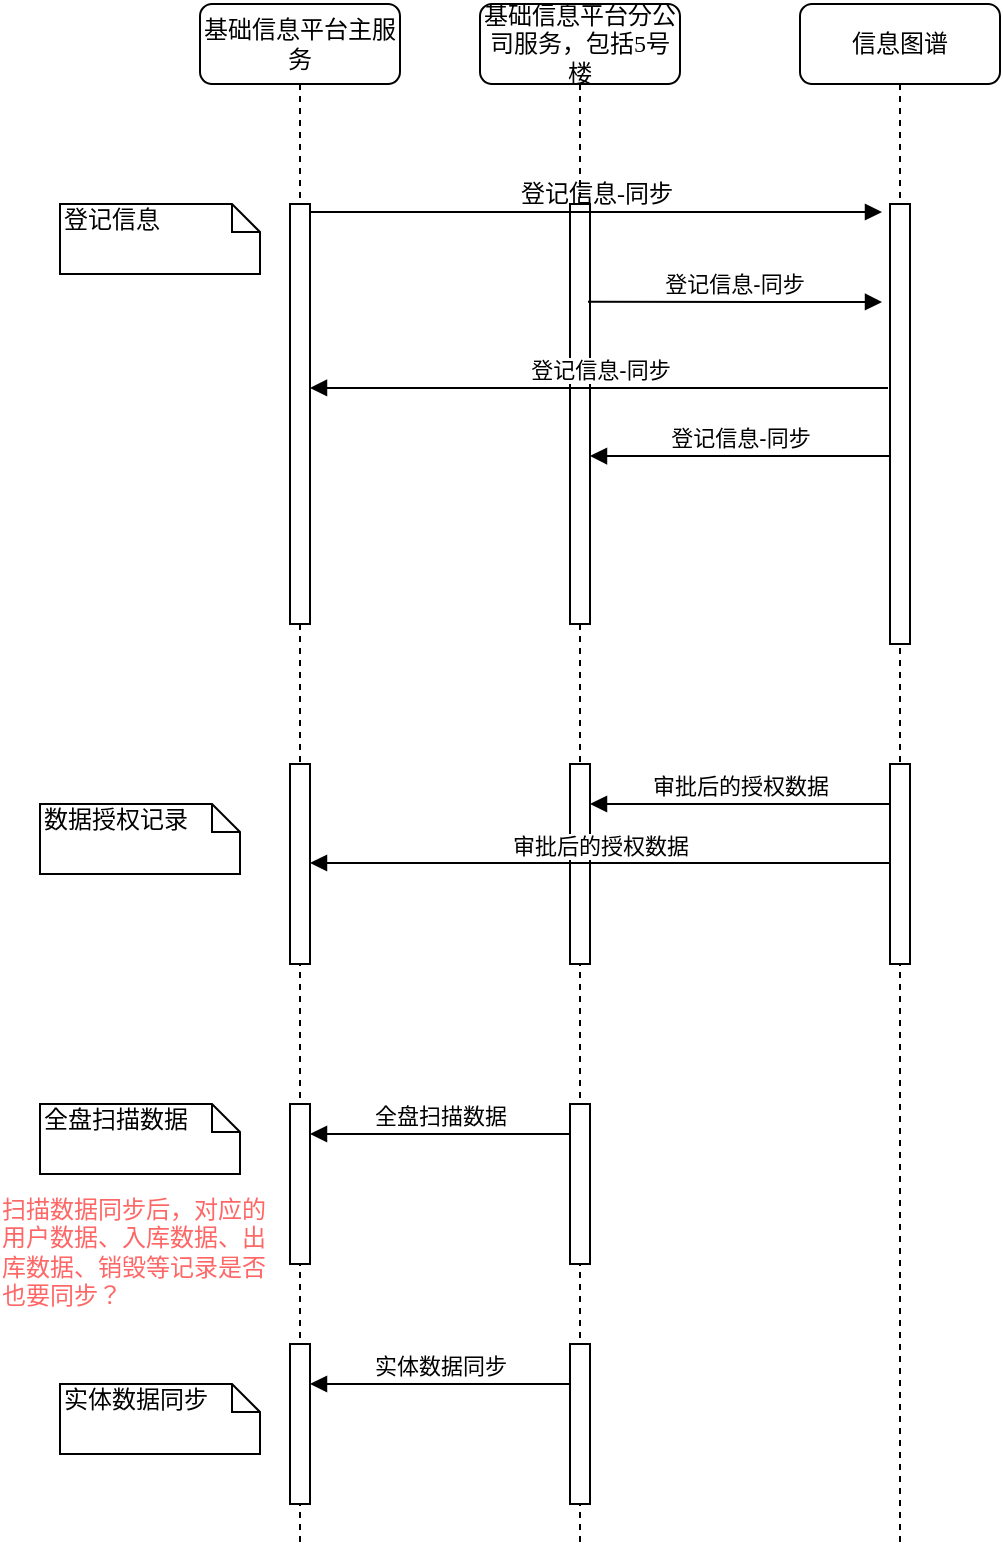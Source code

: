 <mxfile version="21.7.2" type="github">
  <diagram name="Page-1" id="13e1069c-82ec-6db2-03f1-153e76fe0fe0">
    <mxGraphModel dx="1434" dy="758" grid="1" gridSize="10" guides="1" tooltips="1" connect="1" arrows="1" fold="1" page="1" pageScale="1" pageWidth="1100" pageHeight="850" background="none" math="0" shadow="0">
      <root>
        <mxCell id="0" />
        <mxCell id="1" parent="0" />
        <mxCell id="7baba1c4bc27f4b0-2" value="基础信息平台分公司服务，包括5号楼" style="shape=umlLifeline;perimeter=lifelinePerimeter;whiteSpace=wrap;html=1;container=1;collapsible=0;recursiveResize=0;outlineConnect=0;rounded=1;shadow=0;comic=0;labelBackgroundColor=none;strokeWidth=1;fontFamily=Verdana;fontSize=12;align=center;" parent="1" vertex="1">
          <mxGeometry x="240" y="80" width="100" height="770" as="geometry" />
        </mxCell>
        <mxCell id="7baba1c4bc27f4b0-10" value="" style="html=1;points=[];perimeter=orthogonalPerimeter;rounded=0;shadow=0;comic=0;labelBackgroundColor=none;strokeWidth=1;fontFamily=Verdana;fontSize=12;align=center;" parent="7baba1c4bc27f4b0-2" vertex="1">
          <mxGeometry x="45" y="100" width="10" height="210" as="geometry" />
        </mxCell>
        <mxCell id="iBio_D537Mx3XoyQIPGn-6" value="" style="html=1;points=[[0,0,0,0,5],[0,1,0,0,-5],[1,0,0,0,5],[1,1,0,0,-5]];perimeter=orthogonalPerimeter;outlineConnect=0;targetShapes=umlLifeline;portConstraint=eastwest;newEdgeStyle={&quot;curved&quot;:0,&quot;rounded&quot;:0};" vertex="1" parent="7baba1c4bc27f4b0-2">
          <mxGeometry x="45" y="380" width="10" height="100" as="geometry" />
        </mxCell>
        <mxCell id="iBio_D537Mx3XoyQIPGn-9" value="审批后的授权数据" style="html=1;verticalAlign=bottom;endArrow=block;curved=0;rounded=0;exitX=0;exitY=0.573;exitDx=0;exitDy=0;exitPerimeter=0;entryX=1;entryY=0.6;entryDx=0;entryDy=0;entryPerimeter=0;" edge="1" parent="7baba1c4bc27f4b0-2">
          <mxGeometry width="80" relative="1" as="geometry">
            <mxPoint x="205" y="400" as="sourcePoint" />
            <mxPoint x="55" y="400" as="targetPoint" />
            <mxPoint as="offset" />
          </mxGeometry>
        </mxCell>
        <mxCell id="iBio_D537Mx3XoyQIPGn-10" value="审批后的授权数据" style="html=1;verticalAlign=bottom;endArrow=block;curved=0;rounded=0;exitX=0;exitY=0.573;exitDx=0;exitDy=0;exitPerimeter=0;" edge="1" parent="7baba1c4bc27f4b0-2" target="iBio_D537Mx3XoyQIPGn-7">
          <mxGeometry width="80" relative="1" as="geometry">
            <mxPoint x="205" y="429.5" as="sourcePoint" />
            <mxPoint x="55" y="429.5" as="targetPoint" />
            <mxPoint as="offset" />
          </mxGeometry>
        </mxCell>
        <mxCell id="iBio_D537Mx3XoyQIPGn-12" value="" style="html=1;points=[[0,0,0,0,5],[0,1,0,0,-5],[1,0,0,0,5],[1,1,0,0,-5]];perimeter=orthogonalPerimeter;outlineConnect=0;targetShapes=umlLifeline;portConstraint=eastwest;newEdgeStyle={&quot;curved&quot;:0,&quot;rounded&quot;:0};" vertex="1" parent="7baba1c4bc27f4b0-2">
          <mxGeometry x="45" y="550" width="10" height="80" as="geometry" />
        </mxCell>
        <mxCell id="iBio_D537Mx3XoyQIPGn-18" value="" style="html=1;points=[[0,0,0,0,5],[0,1,0,0,-5],[1,0,0,0,5],[1,1,0,0,-5]];perimeter=orthogonalPerimeter;outlineConnect=0;targetShapes=umlLifeline;portConstraint=eastwest;newEdgeStyle={&quot;curved&quot;:0,&quot;rounded&quot;:0};" vertex="1" parent="7baba1c4bc27f4b0-2">
          <mxGeometry x="45" y="670" width="10" height="80" as="geometry" />
        </mxCell>
        <mxCell id="7baba1c4bc27f4b0-3" value="信息图谱" style="shape=umlLifeline;perimeter=lifelinePerimeter;whiteSpace=wrap;html=1;container=1;collapsible=0;recursiveResize=0;outlineConnect=0;rounded=1;shadow=0;comic=0;labelBackgroundColor=none;strokeWidth=1;fontFamily=Verdana;fontSize=12;align=center;" parent="1" vertex="1">
          <mxGeometry x="400" y="80" width="100" height="770" as="geometry" />
        </mxCell>
        <mxCell id="7baba1c4bc27f4b0-13" value="" style="html=1;points=[];perimeter=orthogonalPerimeter;rounded=0;shadow=0;comic=0;labelBackgroundColor=none;strokeWidth=1;fontFamily=Verdana;fontSize=12;align=center;" parent="7baba1c4bc27f4b0-3" vertex="1">
          <mxGeometry x="45" y="100" width="10" height="220" as="geometry" />
        </mxCell>
        <mxCell id="iBio_D537Mx3XoyQIPGn-5" value="" style="html=1;points=[[0,0,0,0,5],[0,1,0,0,-5],[1,0,0,0,5],[1,1,0,0,-5]];perimeter=orthogonalPerimeter;outlineConnect=0;targetShapes=umlLifeline;portConstraint=eastwest;newEdgeStyle={&quot;curved&quot;:0,&quot;rounded&quot;:0};" vertex="1" parent="7baba1c4bc27f4b0-3">
          <mxGeometry x="45" y="380" width="10" height="100" as="geometry" />
        </mxCell>
        <mxCell id="7baba1c4bc27f4b0-8" value="基础信息平台主服务" style="shape=umlLifeline;perimeter=lifelinePerimeter;whiteSpace=wrap;html=1;container=1;collapsible=0;recursiveResize=0;outlineConnect=0;rounded=1;shadow=0;comic=0;labelBackgroundColor=none;strokeWidth=1;fontFamily=Verdana;fontSize=12;align=center;" parent="1" vertex="1">
          <mxGeometry x="100" y="80" width="100" height="770" as="geometry" />
        </mxCell>
        <mxCell id="7baba1c4bc27f4b0-9" value="" style="html=1;points=[];perimeter=orthogonalPerimeter;rounded=0;shadow=0;comic=0;labelBackgroundColor=none;strokeWidth=1;fontFamily=Verdana;fontSize=12;align=center;" parent="7baba1c4bc27f4b0-8" vertex="1">
          <mxGeometry x="45" y="100" width="10" height="210" as="geometry" />
        </mxCell>
        <mxCell id="iBio_D537Mx3XoyQIPGn-7" value="" style="html=1;points=[[0,0,0,0,5],[0,1,0,0,-5],[1,0,0,0,5],[1,1,0,0,-5]];perimeter=orthogonalPerimeter;outlineConnect=0;targetShapes=umlLifeline;portConstraint=eastwest;newEdgeStyle={&quot;curved&quot;:0,&quot;rounded&quot;:0};" vertex="1" parent="7baba1c4bc27f4b0-8">
          <mxGeometry x="45" y="380" width="10" height="100" as="geometry" />
        </mxCell>
        <mxCell id="iBio_D537Mx3XoyQIPGn-11" value="" style="html=1;points=[[0,0,0,0,5],[0,1,0,0,-5],[1,0,0,0,5],[1,1,0,0,-5]];perimeter=orthogonalPerimeter;outlineConnect=0;targetShapes=umlLifeline;portConstraint=eastwest;newEdgeStyle={&quot;curved&quot;:0,&quot;rounded&quot;:0};" vertex="1" parent="7baba1c4bc27f4b0-8">
          <mxGeometry x="45" y="550" width="10" height="80" as="geometry" />
        </mxCell>
        <mxCell id="iBio_D537Mx3XoyQIPGn-16" value="扫描数据同步后，对应的用户数据、入库数据、出库数据、销毁等记录是否也要同步？" style="text;strokeColor=none;fillColor=none;spacing=1;spacingTop=0;whiteSpace=wrap;overflow=hidden;rounded=0;fontColor=#FF6666;html=1;" vertex="1" parent="7baba1c4bc27f4b0-8">
          <mxGeometry x="-100" y="590" width="140" height="70" as="geometry" />
        </mxCell>
        <mxCell id="iBio_D537Mx3XoyQIPGn-17" value="" style="html=1;points=[[0,0,0,0,5],[0,1,0,0,-5],[1,0,0,0,5],[1,1,0,0,-5]];perimeter=orthogonalPerimeter;outlineConnect=0;targetShapes=umlLifeline;portConstraint=eastwest;newEdgeStyle={&quot;curved&quot;:0,&quot;rounded&quot;:0};" vertex="1" parent="7baba1c4bc27f4b0-8">
          <mxGeometry x="45" y="670" width="10" height="80" as="geometry" />
        </mxCell>
        <mxCell id="iBio_D537Mx3XoyQIPGn-19" value="实体数据同步" style="html=1;verticalAlign=bottom;endArrow=block;curved=0;rounded=0;" edge="1" parent="7baba1c4bc27f4b0-8">
          <mxGeometry width="80" relative="1" as="geometry">
            <mxPoint x="185" y="690" as="sourcePoint" />
            <mxPoint x="55" y="690" as="targetPoint" />
            <mxPoint as="offset" />
          </mxGeometry>
        </mxCell>
        <mxCell id="7baba1c4bc27f4b0-11" value="登记信息-同步" style="html=1;verticalAlign=bottom;endArrow=block;labelBackgroundColor=none;fontFamily=Verdana;fontSize=12;edgeStyle=elbowEdgeStyle;elbow=vertical;entryX=-0.4;entryY=0.018;entryDx=0;entryDy=0;entryPerimeter=0;" parent="1" source="7baba1c4bc27f4b0-9" target="7baba1c4bc27f4b0-13" edge="1">
          <mxGeometry relative="1" as="geometry">
            <mxPoint x="220" y="190" as="sourcePoint" />
            <mxPoint x="260" y="180" as="targetPoint" />
          </mxGeometry>
        </mxCell>
        <mxCell id="7baba1c4bc27f4b0-40" value="登记信息" style="shape=note;whiteSpace=wrap;html=1;size=14;verticalAlign=top;align=left;spacingTop=-6;rounded=0;shadow=0;comic=0;labelBackgroundColor=none;strokeWidth=1;fontFamily=Verdana;fontSize=12" parent="1" vertex="1">
          <mxGeometry x="30" y="180" width="100" height="35" as="geometry" />
        </mxCell>
        <mxCell id="iBio_D537Mx3XoyQIPGn-1" value="登记信息-同步" style="html=1;verticalAlign=bottom;endArrow=block;curved=0;rounded=0;exitX=0.8;exitY=0.233;exitDx=0;exitDy=0;exitPerimeter=0;" edge="1" parent="1">
          <mxGeometry x="-0.0" width="80" relative="1" as="geometry">
            <mxPoint x="294" y="228.93" as="sourcePoint" />
            <mxPoint x="441" y="229" as="targetPoint" />
            <mxPoint as="offset" />
          </mxGeometry>
        </mxCell>
        <mxCell id="iBio_D537Mx3XoyQIPGn-2" value="登记信息-同步" style="html=1;verticalAlign=bottom;endArrow=block;curved=0;rounded=0;exitX=-0.1;exitY=0.418;exitDx=0;exitDy=0;exitPerimeter=0;" edge="1" parent="1" source="7baba1c4bc27f4b0-13" target="7baba1c4bc27f4b0-9">
          <mxGeometry width="80" relative="1" as="geometry">
            <mxPoint x="530" y="280" as="sourcePoint" />
            <mxPoint x="610" y="280" as="targetPoint" />
          </mxGeometry>
        </mxCell>
        <mxCell id="iBio_D537Mx3XoyQIPGn-3" value="登记信息-同步" style="html=1;verticalAlign=bottom;endArrow=block;curved=0;rounded=0;exitX=0;exitY=0.573;exitDx=0;exitDy=0;exitPerimeter=0;entryX=1;entryY=0.6;entryDx=0;entryDy=0;entryPerimeter=0;" edge="1" parent="1" source="7baba1c4bc27f4b0-13" target="7baba1c4bc27f4b0-10">
          <mxGeometry width="80" relative="1" as="geometry">
            <mxPoint x="440" y="304" as="sourcePoint" />
            <mxPoint x="165" y="304" as="targetPoint" />
          </mxGeometry>
        </mxCell>
        <mxCell id="iBio_D537Mx3XoyQIPGn-4" value="数据授权记录" style="shape=note;whiteSpace=wrap;html=1;size=14;verticalAlign=top;align=left;spacingTop=-6;rounded=0;shadow=0;comic=0;labelBackgroundColor=none;strokeWidth=1;fontFamily=Verdana;fontSize=12" vertex="1" parent="1">
          <mxGeometry x="20" y="480" width="100" height="35" as="geometry" />
        </mxCell>
        <mxCell id="iBio_D537Mx3XoyQIPGn-14" value="全盘扫描数据" style="shape=note;whiteSpace=wrap;html=1;size=14;verticalAlign=top;align=left;spacingTop=-6;rounded=0;shadow=0;comic=0;labelBackgroundColor=none;strokeWidth=1;fontFamily=Verdana;fontSize=12" vertex="1" parent="1">
          <mxGeometry x="20" y="630" width="100" height="35" as="geometry" />
        </mxCell>
        <mxCell id="iBio_D537Mx3XoyQIPGn-15" value="全盘扫描数据" style="html=1;verticalAlign=bottom;endArrow=block;curved=0;rounded=0;" edge="1" parent="1">
          <mxGeometry width="80" relative="1" as="geometry">
            <mxPoint x="285" y="645" as="sourcePoint" />
            <mxPoint x="155" y="645" as="targetPoint" />
            <mxPoint as="offset" />
          </mxGeometry>
        </mxCell>
        <mxCell id="iBio_D537Mx3XoyQIPGn-20" value="实体数据同步" style="shape=note;whiteSpace=wrap;html=1;size=14;verticalAlign=top;align=left;spacingTop=-6;rounded=0;shadow=0;comic=0;labelBackgroundColor=none;strokeWidth=1;fontFamily=Verdana;fontSize=12" vertex="1" parent="1">
          <mxGeometry x="30" y="770" width="100" height="35" as="geometry" />
        </mxCell>
      </root>
    </mxGraphModel>
  </diagram>
</mxfile>

